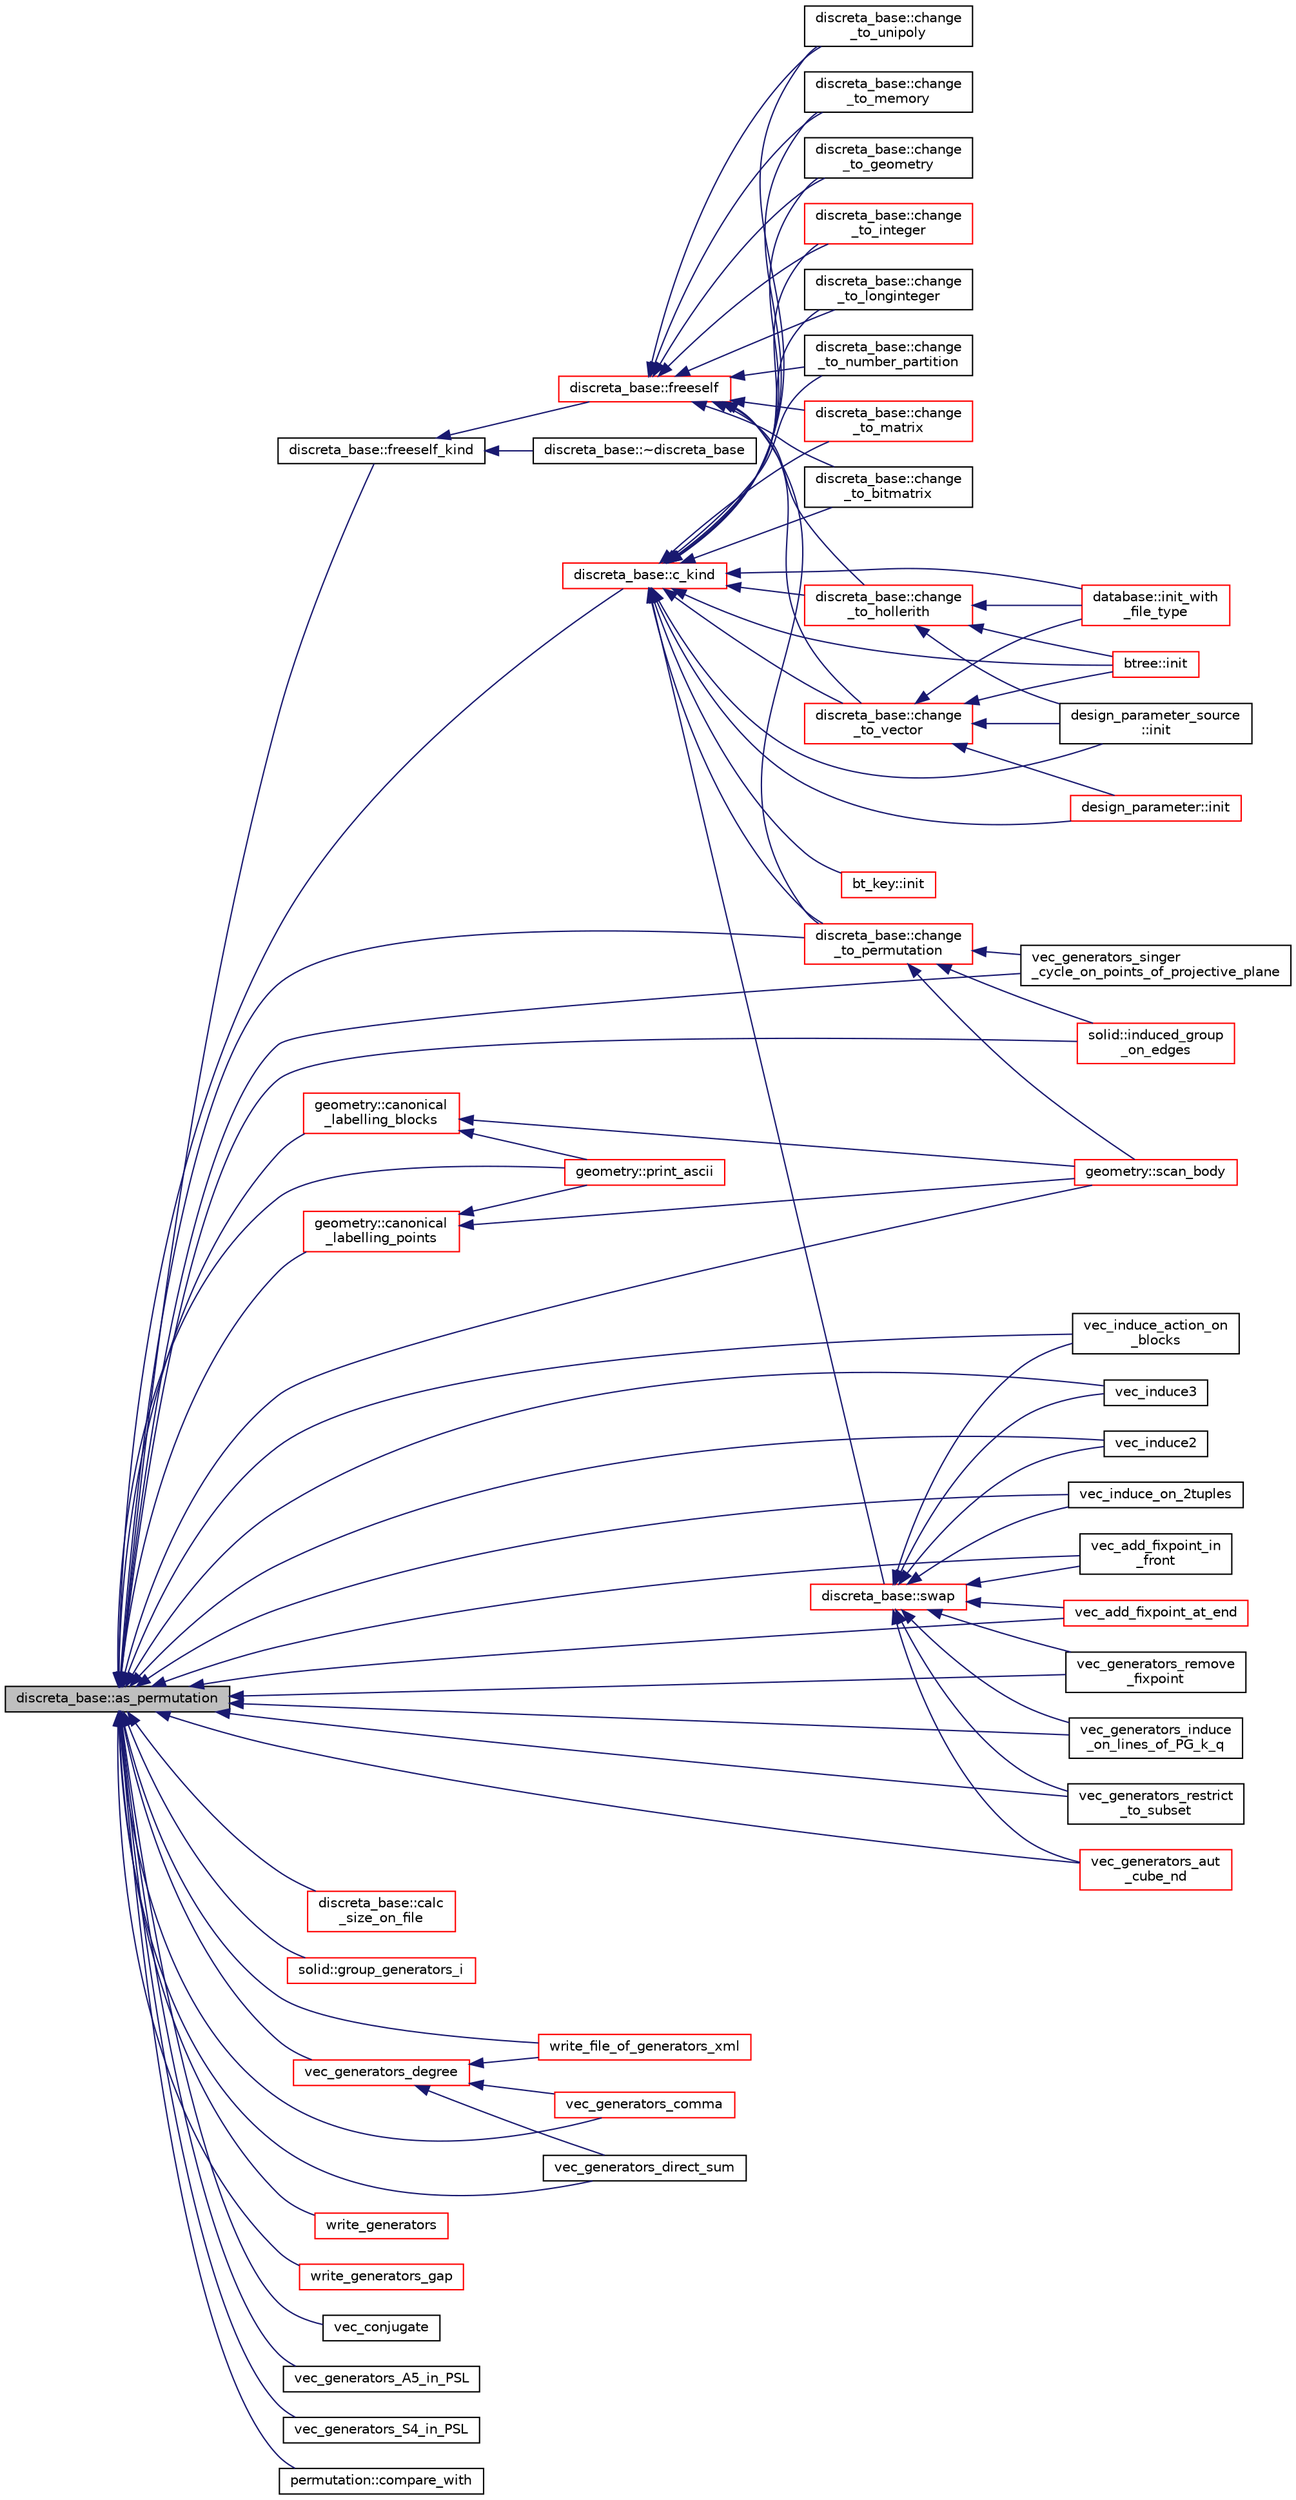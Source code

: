digraph "discreta_base::as_permutation"
{
  edge [fontname="Helvetica",fontsize="10",labelfontname="Helvetica",labelfontsize="10"];
  node [fontname="Helvetica",fontsize="10",shape=record];
  rankdir="LR";
  Node6953 [label="discreta_base::as_permutation",height=0.2,width=0.4,color="black", fillcolor="grey75", style="filled", fontcolor="black"];
  Node6953 -> Node6954 [dir="back",color="midnightblue",fontsize="10",style="solid",fontname="Helvetica"];
  Node6954 [label="discreta_base::freeself_kind",height=0.2,width=0.4,color="black", fillcolor="white", style="filled",URL="$d7/d71/classdiscreta__base.html#a63a23ada2165b3838fab719ed458cec8"];
  Node6954 -> Node6955 [dir="back",color="midnightblue",fontsize="10",style="solid",fontname="Helvetica"];
  Node6955 [label="discreta_base::~discreta_base",height=0.2,width=0.4,color="black", fillcolor="white", style="filled",URL="$d7/d71/classdiscreta__base.html#a14df6915d3622e941d8bd541a6818d0e"];
  Node6954 -> Node6956 [dir="back",color="midnightblue",fontsize="10",style="solid",fontname="Helvetica"];
  Node6956 [label="discreta_base::freeself",height=0.2,width=0.4,color="red", fillcolor="white", style="filled",URL="$d7/d71/classdiscreta__base.html#a9a3c9501a562293b5667c11b9174d6e5"];
  Node6956 -> Node6963 [dir="back",color="midnightblue",fontsize="10",style="solid",fontname="Helvetica"];
  Node6963 [label="discreta_base::change\l_to_integer",height=0.2,width=0.4,color="red", fillcolor="white", style="filled",URL="$d7/d71/classdiscreta__base.html#a58a5a5bd8f8e6f2dd7b4483b66dc7bb9"];
  Node6956 -> Node7227 [dir="back",color="midnightblue",fontsize="10",style="solid",fontname="Helvetica"];
  Node7227 [label="discreta_base::change\l_to_longinteger",height=0.2,width=0.4,color="black", fillcolor="white", style="filled",URL="$d7/d71/classdiscreta__base.html#aa65b4b95b89b1df5ff8e0ef944e598a9"];
  Node6956 -> Node7228 [dir="back",color="midnightblue",fontsize="10",style="solid",fontname="Helvetica"];
  Node7228 [label="discreta_base::change\l_to_vector",height=0.2,width=0.4,color="red", fillcolor="white", style="filled",URL="$d7/d71/classdiscreta__base.html#a66186d19c55ad54af11e2a040a763c38"];
  Node7228 -> Node7186 [dir="back",color="midnightblue",fontsize="10",style="solid",fontname="Helvetica"];
  Node7186 [label="btree::init",height=0.2,width=0.4,color="red", fillcolor="white", style="filled",URL="$dd/db0/classbtree.html#a3c88706e9886f1f9bc142b511aeab642"];
  Node7228 -> Node7229 [dir="back",color="midnightblue",fontsize="10",style="solid",fontname="Helvetica"];
  Node7229 [label="database::init_with\l_file_type",height=0.2,width=0.4,color="red", fillcolor="white", style="filled",URL="$db/d72/classdatabase.html#a3b7a27f69a64812a6bfd765158d62476"];
  Node7228 -> Node6985 [dir="back",color="midnightblue",fontsize="10",style="solid",fontname="Helvetica"];
  Node6985 [label="design_parameter::init",height=0.2,width=0.4,color="red", fillcolor="white", style="filled",URL="$da/d94/classdesign__parameter.html#af77829be8d9058a84169c36143307b5d"];
  Node7228 -> Node7187 [dir="back",color="midnightblue",fontsize="10",style="solid",fontname="Helvetica"];
  Node7187 [label="design_parameter_source\l::init",height=0.2,width=0.4,color="black", fillcolor="white", style="filled",URL="$df/d4b/classdesign__parameter__source.html#afccf1773adfffec18fd96efaec208b93"];
  Node6956 -> Node7231 [dir="back",color="midnightblue",fontsize="10",style="solid",fontname="Helvetica"];
  Node7231 [label="discreta_base::change\l_to_permutation",height=0.2,width=0.4,color="red", fillcolor="white", style="filled",URL="$d7/d71/classdiscreta__base.html#a38e11ff129ddc29d67b54520e9a0a538"];
  Node7231 -> Node7004 [dir="back",color="midnightblue",fontsize="10",style="solid",fontname="Helvetica"];
  Node7004 [label="geometry::scan_body",height=0.2,width=0.4,color="red", fillcolor="white", style="filled",URL="$da/d44/classgeometry.html#a71bc2e3a3f4ca02e8518ab5518a4e0df"];
  Node7231 -> Node7232 [dir="back",color="midnightblue",fontsize="10",style="solid",fontname="Helvetica"];
  Node7232 [label="vec_generators_singer\l_cycle_on_points_of_projective_plane",height=0.2,width=0.4,color="black", fillcolor="white", style="filled",URL="$d0/dd3/perm__group__gens_8_c.html#ac6282a87dd1be1a9024a460f89e6d756"];
  Node7231 -> Node7233 [dir="back",color="midnightblue",fontsize="10",style="solid",fontname="Helvetica"];
  Node7233 [label="solid::induced_group\l_on_edges",height=0.2,width=0.4,color="red", fillcolor="white", style="filled",URL="$d8/def/classsolid.html#a081dd519a288f5bf2e406ce9dc76348d"];
  Node6956 -> Node7234 [dir="back",color="midnightblue",fontsize="10",style="solid",fontname="Helvetica"];
  Node7234 [label="discreta_base::change\l_to_number_partition",height=0.2,width=0.4,color="black", fillcolor="white", style="filled",URL="$d7/d71/classdiscreta__base.html#a15be55441d3768c506bf9faabeef9b5b"];
  Node6956 -> Node7235 [dir="back",color="midnightblue",fontsize="10",style="solid",fontname="Helvetica"];
  Node7235 [label="discreta_base::change\l_to_matrix",height=0.2,width=0.4,color="red", fillcolor="white", style="filled",URL="$d7/d71/classdiscreta__base.html#a51f1aaa0764c4161c0dbd981091ca5cb"];
  Node6956 -> Node7237 [dir="back",color="midnightblue",fontsize="10",style="solid",fontname="Helvetica"];
  Node7237 [label="discreta_base::change\l_to_bitmatrix",height=0.2,width=0.4,color="black", fillcolor="white", style="filled",URL="$d7/d71/classdiscreta__base.html#adcb7fdf185f23731b42c96488599919e"];
  Node6956 -> Node7238 [dir="back",color="midnightblue",fontsize="10",style="solid",fontname="Helvetica"];
  Node7238 [label="discreta_base::change\l_to_unipoly",height=0.2,width=0.4,color="black", fillcolor="white", style="filled",URL="$d7/d71/classdiscreta__base.html#a436a1d89a0e7a13ba1ad0ff5813c03ed"];
  Node6956 -> Node7239 [dir="back",color="midnightblue",fontsize="10",style="solid",fontname="Helvetica"];
  Node7239 [label="discreta_base::change\l_to_memory",height=0.2,width=0.4,color="black", fillcolor="white", style="filled",URL="$d7/d71/classdiscreta__base.html#a21a76b868e94f17a6579997f0a50a006"];
  Node6956 -> Node7240 [dir="back",color="midnightblue",fontsize="10",style="solid",fontname="Helvetica"];
  Node7240 [label="discreta_base::change\l_to_geometry",height=0.2,width=0.4,color="black", fillcolor="white", style="filled",URL="$d7/d71/classdiscreta__base.html#a5a3efbeeb01c41259b91ed2d87bfcbb2"];
  Node6956 -> Node7241 [dir="back",color="midnightblue",fontsize="10",style="solid",fontname="Helvetica"];
  Node7241 [label="discreta_base::change\l_to_hollerith",height=0.2,width=0.4,color="red", fillcolor="white", style="filled",URL="$d7/d71/classdiscreta__base.html#a10f410adc814d4568e3b0f84550c4ca1"];
  Node7241 -> Node7186 [dir="back",color="midnightblue",fontsize="10",style="solid",fontname="Helvetica"];
  Node7241 -> Node7229 [dir="back",color="midnightblue",fontsize="10",style="solid",fontname="Helvetica"];
  Node7241 -> Node7187 [dir="back",color="midnightblue",fontsize="10",style="solid",fontname="Helvetica"];
  Node6953 -> Node7322 [dir="back",color="midnightblue",fontsize="10",style="solid",fontname="Helvetica"];
  Node7322 [label="discreta_base::c_kind",height=0.2,width=0.4,color="red", fillcolor="white", style="filled",URL="$d7/d71/classdiscreta__base.html#adc2ff61589c2d083688e7a43f333cb62"];
  Node7322 -> Node7323 [dir="back",color="midnightblue",fontsize="10",style="solid",fontname="Helvetica"];
  Node7323 [label="discreta_base::swap",height=0.2,width=0.4,color="red", fillcolor="white", style="filled",URL="$d7/d71/classdiscreta__base.html#a2e8acbb9d3476675dac5b6a583b0293e"];
  Node7323 -> Node7025 [dir="back",color="midnightblue",fontsize="10",style="solid",fontname="Helvetica"];
  Node7025 [label="vec_induce_action_on\l_blocks",height=0.2,width=0.4,color="black", fillcolor="white", style="filled",URL="$d0/dd3/perm__group__gens_8_c.html#abd8d371d1cb9f8c4c9cd730a9f1d899d"];
  Node7323 -> Node7374 [dir="back",color="midnightblue",fontsize="10",style="solid",fontname="Helvetica"];
  Node7374 [label="vec_induce3",height=0.2,width=0.4,color="black", fillcolor="white", style="filled",URL="$d0/dd3/perm__group__gens_8_c.html#ad65b14ae1fbc7903f14e2c28c4d7294f"];
  Node7323 -> Node7375 [dir="back",color="midnightblue",fontsize="10",style="solid",fontname="Helvetica"];
  Node7375 [label="vec_induce2",height=0.2,width=0.4,color="black", fillcolor="white", style="filled",URL="$d0/dd3/perm__group__gens_8_c.html#ac60864f2b7c636649eca13b67280fbe1"];
  Node7323 -> Node7376 [dir="back",color="midnightblue",fontsize="10",style="solid",fontname="Helvetica"];
  Node7376 [label="vec_induce_on_2tuples",height=0.2,width=0.4,color="black", fillcolor="white", style="filled",URL="$d0/dd3/perm__group__gens_8_c.html#a19ec562c31abd023c81ef386ecbdc167"];
  Node7323 -> Node7377 [dir="back",color="midnightblue",fontsize="10",style="solid",fontname="Helvetica"];
  Node7377 [label="vec_add_fixpoint_in\l_front",height=0.2,width=0.4,color="black", fillcolor="white", style="filled",URL="$d0/dd3/perm__group__gens_8_c.html#ac4dd25e0c5667e96be14b00ee2b6fc14"];
  Node7323 -> Node7378 [dir="back",color="midnightblue",fontsize="10",style="solid",fontname="Helvetica"];
  Node7378 [label="vec_add_fixpoint_at_end",height=0.2,width=0.4,color="red", fillcolor="white", style="filled",URL="$d0/dd3/perm__group__gens_8_c.html#a0dd3a7f059eb598bd7dbd95cc557a397"];
  Node7323 -> Node7379 [dir="back",color="midnightblue",fontsize="10",style="solid",fontname="Helvetica"];
  Node7379 [label="vec_generators_remove\l_fixpoint",height=0.2,width=0.4,color="black", fillcolor="white", style="filled",URL="$d0/dd3/perm__group__gens_8_c.html#abd19615607abe35d6ccfc1f4d421dc2e"];
  Node7323 -> Node7110 [dir="back",color="midnightblue",fontsize="10",style="solid",fontname="Helvetica"];
  Node7110 [label="vec_generators_induce\l_on_lines_of_PG_k_q",height=0.2,width=0.4,color="black", fillcolor="white", style="filled",URL="$d0/dd3/perm__group__gens_8_c.html#ab33fa2e167b2501e5761fee699b4c285"];
  Node7323 -> Node7380 [dir="back",color="midnightblue",fontsize="10",style="solid",fontname="Helvetica"];
  Node7380 [label="vec_generators_restrict\l_to_subset",height=0.2,width=0.4,color="black", fillcolor="white", style="filled",URL="$d0/dd3/perm__group__gens_8_c.html#afd20ce17f98bf2947c213845b48f6bf3"];
  Node7323 -> Node7279 [dir="back",color="midnightblue",fontsize="10",style="solid",fontname="Helvetica"];
  Node7279 [label="vec_generators_aut\l_cube_nd",height=0.2,width=0.4,color="red", fillcolor="white", style="filled",URL="$d2/dfb/solid_8_c.html#a6667c4c5a108f8dff507f759073e6f80"];
  Node7322 -> Node7144 [dir="back",color="midnightblue",fontsize="10",style="solid",fontname="Helvetica"];
  Node7144 [label="bt_key::init",height=0.2,width=0.4,color="red", fillcolor="white", style="filled",URL="$d1/de5/classbt__key.html#ae6b27c89a5f6dec6a7a19583a4b112a8"];
  Node7322 -> Node7186 [dir="back",color="midnightblue",fontsize="10",style="solid",fontname="Helvetica"];
  Node7322 -> Node7229 [dir="back",color="midnightblue",fontsize="10",style="solid",fontname="Helvetica"];
  Node7322 -> Node6985 [dir="back",color="midnightblue",fontsize="10",style="solid",fontname="Helvetica"];
  Node7322 -> Node7187 [dir="back",color="midnightblue",fontsize="10",style="solid",fontname="Helvetica"];
  Node7322 -> Node6963 [dir="back",color="midnightblue",fontsize="10",style="solid",fontname="Helvetica"];
  Node7322 -> Node7227 [dir="back",color="midnightblue",fontsize="10",style="solid",fontname="Helvetica"];
  Node7322 -> Node7228 [dir="back",color="midnightblue",fontsize="10",style="solid",fontname="Helvetica"];
  Node7322 -> Node7231 [dir="back",color="midnightblue",fontsize="10",style="solid",fontname="Helvetica"];
  Node7322 -> Node7234 [dir="back",color="midnightblue",fontsize="10",style="solid",fontname="Helvetica"];
  Node7322 -> Node7235 [dir="back",color="midnightblue",fontsize="10",style="solid",fontname="Helvetica"];
  Node7322 -> Node7237 [dir="back",color="midnightblue",fontsize="10",style="solid",fontname="Helvetica"];
  Node7322 -> Node7238 [dir="back",color="midnightblue",fontsize="10",style="solid",fontname="Helvetica"];
  Node7322 -> Node7239 [dir="back",color="midnightblue",fontsize="10",style="solid",fontname="Helvetica"];
  Node7322 -> Node7240 [dir="back",color="midnightblue",fontsize="10",style="solid",fontname="Helvetica"];
  Node7322 -> Node7241 [dir="back",color="midnightblue",fontsize="10",style="solid",fontname="Helvetica"];
  Node6953 -> Node7404 [dir="back",color="midnightblue",fontsize="10",style="solid",fontname="Helvetica"];
  Node7404 [label="discreta_base::calc\l_size_on_file",height=0.2,width=0.4,color="red", fillcolor="white", style="filled",URL="$d7/d71/classdiscreta__base.html#ae342640849a0b5bd6096b8e29c7145ff"];
  Node6953 -> Node7231 [dir="back",color="midnightblue",fontsize="10",style="solid",fontname="Helvetica"];
  Node6953 -> Node7411 [dir="back",color="midnightblue",fontsize="10",style="solid",fontname="Helvetica"];
  Node7411 [label="geometry::canonical\l_labelling_points",height=0.2,width=0.4,color="red", fillcolor="white", style="filled",URL="$da/d44/classgeometry.html#ac426783bf96ded3a50f6746f521bdd31"];
  Node7411 -> Node7412 [dir="back",color="midnightblue",fontsize="10",style="solid",fontname="Helvetica"];
  Node7412 [label="geometry::print_ascii",height=0.2,width=0.4,color="red", fillcolor="white", style="filled",URL="$da/d44/classgeometry.html#a8f5356989decb76fddb4926714240c0d"];
  Node7411 -> Node7004 [dir="back",color="midnightblue",fontsize="10",style="solid",fontname="Helvetica"];
  Node6953 -> Node7414 [dir="back",color="midnightblue",fontsize="10",style="solid",fontname="Helvetica"];
  Node7414 [label="geometry::canonical\l_labelling_blocks",height=0.2,width=0.4,color="red", fillcolor="white", style="filled",URL="$da/d44/classgeometry.html#a6d9453619be9ea76e6e63485594b301f"];
  Node7414 -> Node7412 [dir="back",color="midnightblue",fontsize="10",style="solid",fontname="Helvetica"];
  Node7414 -> Node7004 [dir="back",color="midnightblue",fontsize="10",style="solid",fontname="Helvetica"];
  Node6953 -> Node7415 [dir="back",color="midnightblue",fontsize="10",style="solid",fontname="Helvetica"];
  Node7415 [label="solid::group_generators_i",height=0.2,width=0.4,color="red", fillcolor="white", style="filled",URL="$d8/def/classsolid.html#a3736981de8dcd03683b4392a94c54a5c"];
  Node6953 -> Node7412 [dir="back",color="midnightblue",fontsize="10",style="solid",fontname="Helvetica"];
  Node6953 -> Node7004 [dir="back",color="midnightblue",fontsize="10",style="solid",fontname="Helvetica"];
  Node6953 -> Node7416 [dir="back",color="midnightblue",fontsize="10",style="solid",fontname="Helvetica"];
  Node7416 [label="write_file_of_generators_xml",height=0.2,width=0.4,color="red", fillcolor="white", style="filled",URL="$d0/dd3/perm__group__gens_8_c.html#afdd96b23ffd162968dc51417edd6b516"];
  Node6953 -> Node7418 [dir="back",color="midnightblue",fontsize="10",style="solid",fontname="Helvetica"];
  Node7418 [label="write_generators",height=0.2,width=0.4,color="red", fillcolor="white", style="filled",URL="$d0/dd3/perm__group__gens_8_c.html#ae6b0a48acd164c33e2de0566005a940f"];
  Node6953 -> Node7421 [dir="back",color="midnightblue",fontsize="10",style="solid",fontname="Helvetica"];
  Node7421 [label="write_generators_gap",height=0.2,width=0.4,color="red", fillcolor="white", style="filled",URL="$d0/dd3/perm__group__gens_8_c.html#a4514cb772ccb0840095328820d9eaf5d"];
  Node6953 -> Node7336 [dir="back",color="midnightblue",fontsize="10",style="solid",fontname="Helvetica"];
  Node7336 [label="vec_conjugate",height=0.2,width=0.4,color="black", fillcolor="white", style="filled",URL="$d0/dd3/perm__group__gens_8_c.html#a394633eb67f30ca43fc9aff8abfff329"];
  Node6953 -> Node7025 [dir="back",color="midnightblue",fontsize="10",style="solid",fontname="Helvetica"];
  Node6953 -> Node7374 [dir="back",color="midnightblue",fontsize="10",style="solid",fontname="Helvetica"];
  Node6953 -> Node7375 [dir="back",color="midnightblue",fontsize="10",style="solid",fontname="Helvetica"];
  Node6953 -> Node7376 [dir="back",color="midnightblue",fontsize="10",style="solid",fontname="Helvetica"];
  Node6953 -> Node7377 [dir="back",color="midnightblue",fontsize="10",style="solid",fontname="Helvetica"];
  Node6953 -> Node7378 [dir="back",color="midnightblue",fontsize="10",style="solid",fontname="Helvetica"];
  Node6953 -> Node7424 [dir="back",color="midnightblue",fontsize="10",style="solid",fontname="Helvetica"];
  Node7424 [label="vec_generators_degree",height=0.2,width=0.4,color="red", fillcolor="white", style="filled",URL="$d0/dd3/perm__group__gens_8_c.html#a3af229f9b239b34ea1f9905b3b620e0d"];
  Node7424 -> Node7416 [dir="back",color="midnightblue",fontsize="10",style="solid",fontname="Helvetica"];
  Node7424 -> Node7425 [dir="back",color="midnightblue",fontsize="10",style="solid",fontname="Helvetica"];
  Node7425 [label="vec_generators_comma",height=0.2,width=0.4,color="red", fillcolor="white", style="filled",URL="$d0/dd3/perm__group__gens_8_c.html#a3b4aa49d08bb6b5c3869db345c80e4b3"];
  Node7424 -> Node7426 [dir="back",color="midnightblue",fontsize="10",style="solid",fontname="Helvetica"];
  Node7426 [label="vec_generators_direct_sum",height=0.2,width=0.4,color="black", fillcolor="white", style="filled",URL="$d0/dd3/perm__group__gens_8_c.html#a178e3d36947987c3450d143f398dd802"];
  Node6953 -> Node7379 [dir="back",color="midnightblue",fontsize="10",style="solid",fontname="Helvetica"];
  Node6953 -> Node7110 [dir="back",color="midnightblue",fontsize="10",style="solid",fontname="Helvetica"];
  Node6953 -> Node7425 [dir="back",color="midnightblue",fontsize="10",style="solid",fontname="Helvetica"];
  Node6953 -> Node7426 [dir="back",color="midnightblue",fontsize="10",style="solid",fontname="Helvetica"];
  Node6953 -> Node7269 [dir="back",color="midnightblue",fontsize="10",style="solid",fontname="Helvetica"];
  Node7269 [label="vec_generators_A5_in_PSL",height=0.2,width=0.4,color="black", fillcolor="white", style="filled",URL="$d0/dd3/perm__group__gens_8_c.html#af41c889a65ee026d1939647e26904adb"];
  Node6953 -> Node7270 [dir="back",color="midnightblue",fontsize="10",style="solid",fontname="Helvetica"];
  Node7270 [label="vec_generators_S4_in_PSL",height=0.2,width=0.4,color="black", fillcolor="white", style="filled",URL="$d0/dd3/perm__group__gens_8_c.html#ad85c37ec8824d1e7eabc836ff3dbad23"];
  Node6953 -> Node7380 [dir="back",color="midnightblue",fontsize="10",style="solid",fontname="Helvetica"];
  Node6953 -> Node7232 [dir="back",color="midnightblue",fontsize="10",style="solid",fontname="Helvetica"];
  Node6953 -> Node7427 [dir="back",color="midnightblue",fontsize="10",style="solid",fontname="Helvetica"];
  Node7427 [label="permutation::compare_with",height=0.2,width=0.4,color="black", fillcolor="white", style="filled",URL="$d0/d08/classpermutation.html#ae331b031f81647c88e72e966555c9c8f"];
  Node6953 -> Node7233 [dir="back",color="midnightblue",fontsize="10",style="solid",fontname="Helvetica"];
  Node6953 -> Node7279 [dir="back",color="midnightblue",fontsize="10",style="solid",fontname="Helvetica"];
}
